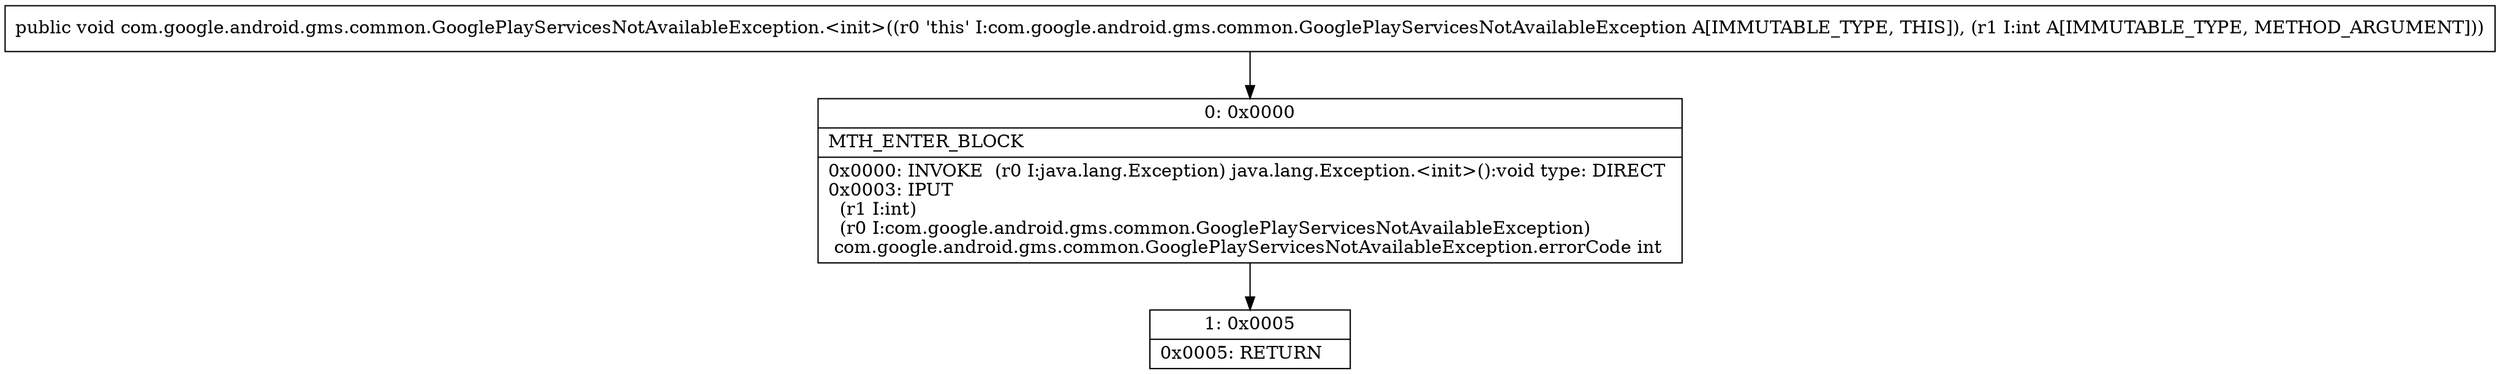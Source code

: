 digraph "CFG forcom.google.android.gms.common.GooglePlayServicesNotAvailableException.\<init\>(I)V" {
Node_0 [shape=record,label="{0\:\ 0x0000|MTH_ENTER_BLOCK\l|0x0000: INVOKE  (r0 I:java.lang.Exception) java.lang.Exception.\<init\>():void type: DIRECT \l0x0003: IPUT  \l  (r1 I:int)\l  (r0 I:com.google.android.gms.common.GooglePlayServicesNotAvailableException)\l com.google.android.gms.common.GooglePlayServicesNotAvailableException.errorCode int \l}"];
Node_1 [shape=record,label="{1\:\ 0x0005|0x0005: RETURN   \l}"];
MethodNode[shape=record,label="{public void com.google.android.gms.common.GooglePlayServicesNotAvailableException.\<init\>((r0 'this' I:com.google.android.gms.common.GooglePlayServicesNotAvailableException A[IMMUTABLE_TYPE, THIS]), (r1 I:int A[IMMUTABLE_TYPE, METHOD_ARGUMENT])) }"];
MethodNode -> Node_0;
Node_0 -> Node_1;
}

